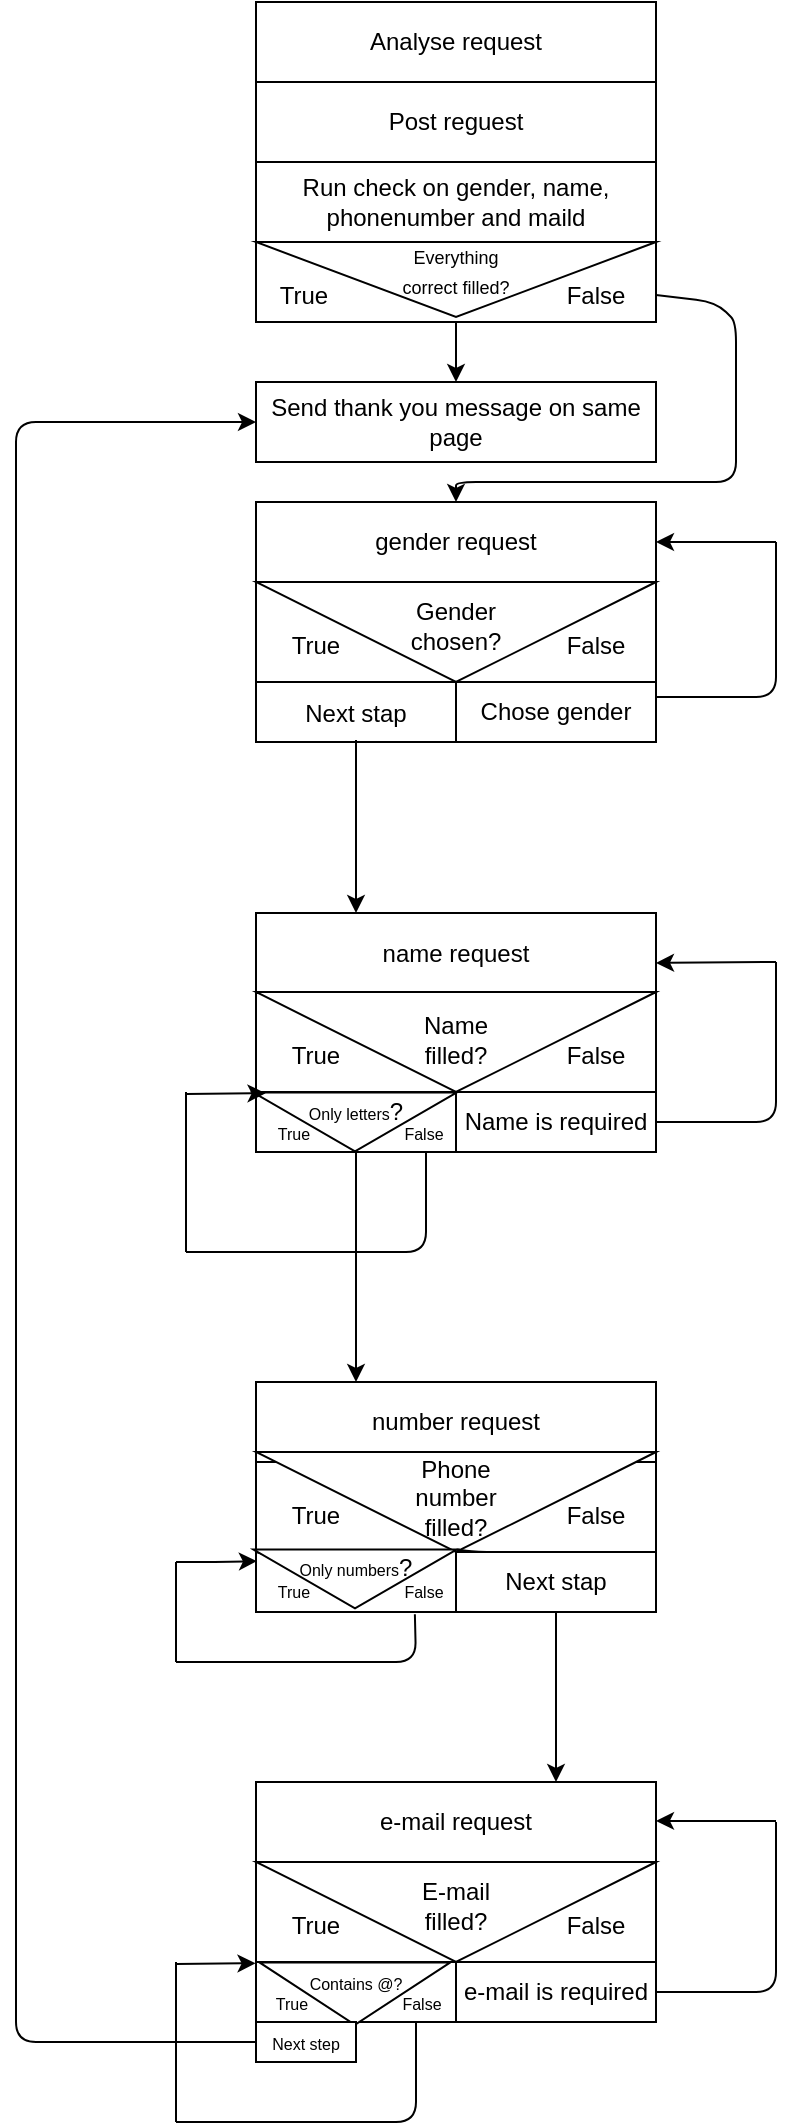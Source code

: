 <mxfile>
    <diagram id="vBuSyVvPsO7x2Zwah3t9" name="Page-1">
        <mxGraphModel dx="2186" dy="1364" grid="1" gridSize="10" guides="1" tooltips="1" connect="1" arrows="1" fold="1" page="1" pageScale="1" pageWidth="827" pageHeight="1169" math="0" shadow="0">
            <root>
                <mxCell id="0"/>
                <mxCell id="1" parent="0"/>
                <mxCell id="2" value="" style="rounded=0;whiteSpace=wrap;html=1;" vertex="1" parent="1">
                    <mxGeometry x="220" y="295" width="200" height="120" as="geometry"/>
                </mxCell>
                <mxCell id="4" value="gender request" style="rounded=0;whiteSpace=wrap;html=1;" vertex="1" parent="1">
                    <mxGeometry x="220" y="295" width="200" height="40" as="geometry"/>
                </mxCell>
                <mxCell id="5" value="" style="triangle;whiteSpace=wrap;html=1;rotation=90;" vertex="1" parent="1">
                    <mxGeometry x="295" y="260" width="50" height="200" as="geometry"/>
                </mxCell>
                <mxCell id="6" value="Gender chosen?" style="text;html=1;strokeColor=none;fillColor=none;align=center;verticalAlign=middle;whiteSpace=wrap;rounded=0;" vertex="1" parent="1">
                    <mxGeometry x="290" y="343.5" width="60" height="27" as="geometry"/>
                </mxCell>
                <mxCell id="9" value="" style="endArrow=none;html=1;entryX=1;entryY=0;entryDx=0;entryDy=0;exitX=0;exitY=0;exitDx=0;exitDy=0;" edge="1" parent="1" source="12" target="13">
                    <mxGeometry width="50" height="50" relative="1" as="geometry">
                        <mxPoint x="218" y="385" as="sourcePoint"/>
                        <mxPoint x="430" y="385" as="targetPoint"/>
                        <Array as="points">
                            <mxPoint x="330" y="385"/>
                        </Array>
                    </mxGeometry>
                </mxCell>
                <mxCell id="10" value="True" style="text;html=1;strokeColor=none;fillColor=none;align=center;verticalAlign=middle;whiteSpace=wrap;rounded=0;" vertex="1" parent="1">
                    <mxGeometry x="220" y="353.5" width="60" height="27" as="geometry"/>
                </mxCell>
                <mxCell id="11" value="False" style="text;html=1;strokeColor=none;fillColor=none;align=center;verticalAlign=middle;whiteSpace=wrap;rounded=0;" vertex="1" parent="1">
                    <mxGeometry x="360" y="353.5" width="60" height="27" as="geometry"/>
                </mxCell>
                <mxCell id="12" value="" style="rounded=0;whiteSpace=wrap;html=1;" vertex="1" parent="1">
                    <mxGeometry x="220" y="385" width="100" height="30" as="geometry"/>
                </mxCell>
                <mxCell id="13" value="Chose gender" style="rounded=0;whiteSpace=wrap;html=1;" vertex="1" parent="1">
                    <mxGeometry x="320" y="385" width="100" height="30" as="geometry"/>
                </mxCell>
                <mxCell id="14" value="" style="rounded=0;whiteSpace=wrap;html=1;" vertex="1" parent="1">
                    <mxGeometry x="220" y="505" width="200" height="115" as="geometry"/>
                </mxCell>
                <mxCell id="16" value="name request" style="rounded=0;whiteSpace=wrap;html=1;" vertex="1" parent="1">
                    <mxGeometry x="220" y="500.5" width="200" height="40" as="geometry"/>
                </mxCell>
                <mxCell id="17" value="" style="triangle;whiteSpace=wrap;html=1;rotation=90;" vertex="1" parent="1">
                    <mxGeometry x="295" y="465" width="50" height="200" as="geometry"/>
                </mxCell>
                <mxCell id="19" value="" style="endArrow=none;html=1;entryX=1;entryY=0;entryDx=0;entryDy=0;exitX=0;exitY=0;exitDx=0;exitDy=0;" edge="1" parent="1" source="22" target="23">
                    <mxGeometry width="50" height="50" relative="1" as="geometry">
                        <mxPoint x="218" y="590" as="sourcePoint"/>
                        <mxPoint x="430" y="590" as="targetPoint"/>
                        <Array as="points">
                            <mxPoint x="330" y="590"/>
                        </Array>
                    </mxGeometry>
                </mxCell>
                <mxCell id="20" value="True" style="text;html=1;strokeColor=none;fillColor=none;align=center;verticalAlign=middle;whiteSpace=wrap;rounded=0;" vertex="1" parent="1">
                    <mxGeometry x="220" y="558.5" width="60" height="27" as="geometry"/>
                </mxCell>
                <mxCell id="21" value="False" style="text;html=1;strokeColor=none;fillColor=none;align=center;verticalAlign=middle;whiteSpace=wrap;rounded=0;" vertex="1" parent="1">
                    <mxGeometry x="360" y="558.5" width="60" height="27" as="geometry"/>
                </mxCell>
                <mxCell id="22" value="" style="rounded=0;whiteSpace=wrap;html=1;" vertex="1" parent="1">
                    <mxGeometry x="220" y="590" width="100" height="30" as="geometry"/>
                </mxCell>
                <mxCell id="23" value="Name is required" style="rounded=0;whiteSpace=wrap;html=1;" vertex="1" parent="1">
                    <mxGeometry x="320" y="590" width="100" height="30" as="geometry"/>
                </mxCell>
                <mxCell id="83" style="edgeStyle=none;html=1;entryX=0.25;entryY=0;entryDx=0;entryDy=0;fontSize=8;" edge="1" parent="1" target="44">
                    <mxGeometry relative="1" as="geometry">
                        <mxPoint x="270" y="618.5" as="sourcePoint"/>
                    </mxGeometry>
                </mxCell>
                <mxCell id="82" style="edgeStyle=none;html=1;entryX=0.25;entryY=0;entryDx=0;entryDy=0;fontSize=8;" edge="1" parent="1" source="25" target="16">
                    <mxGeometry relative="1" as="geometry"/>
                </mxCell>
                <mxCell id="25" value="Next stap" style="text;html=1;strokeColor=none;fillColor=none;align=center;verticalAlign=middle;whiteSpace=wrap;rounded=0;" vertex="1" parent="1">
                    <mxGeometry x="240" y="387" width="60" height="27" as="geometry"/>
                </mxCell>
                <mxCell id="26" value="" style="rounded=0;whiteSpace=wrap;html=1;" vertex="1" parent="1">
                    <mxGeometry x="220" y="935" width="200" height="120" as="geometry"/>
                </mxCell>
                <mxCell id="28" value="e-mail request" style="rounded=0;whiteSpace=wrap;html=1;" vertex="1" parent="1">
                    <mxGeometry x="220" y="935" width="200" height="40" as="geometry"/>
                </mxCell>
                <mxCell id="29" value="" style="triangle;whiteSpace=wrap;html=1;rotation=90;" vertex="1" parent="1">
                    <mxGeometry x="295" y="900" width="50" height="200" as="geometry"/>
                </mxCell>
                <mxCell id="30" value="E-mail filled?" style="text;html=1;strokeColor=none;fillColor=none;align=center;verticalAlign=middle;whiteSpace=wrap;rounded=0;" vertex="1" parent="1">
                    <mxGeometry x="290" y="983.5" width="60" height="27" as="geometry"/>
                </mxCell>
                <mxCell id="31" value="" style="endArrow=none;html=1;entryX=1;entryY=0;entryDx=0;entryDy=0;exitX=0;exitY=0;exitDx=0;exitDy=0;" edge="1" parent="1" source="34" target="35">
                    <mxGeometry width="50" height="50" relative="1" as="geometry">
                        <mxPoint x="218" y="1025" as="sourcePoint"/>
                        <mxPoint x="430" y="1025" as="targetPoint"/>
                        <Array as="points">
                            <mxPoint x="330" y="1025"/>
                        </Array>
                    </mxGeometry>
                </mxCell>
                <mxCell id="32" value="True" style="text;html=1;strokeColor=none;fillColor=none;align=center;verticalAlign=middle;whiteSpace=wrap;rounded=0;" vertex="1" parent="1">
                    <mxGeometry x="220" y="993.5" width="60" height="27" as="geometry"/>
                </mxCell>
                <mxCell id="33" value="False" style="text;html=1;strokeColor=none;fillColor=none;align=center;verticalAlign=middle;whiteSpace=wrap;rounded=0;" vertex="1" parent="1">
                    <mxGeometry x="360" y="993.5" width="60" height="27" as="geometry"/>
                </mxCell>
                <mxCell id="34" value="" style="rounded=0;whiteSpace=wrap;html=1;" vertex="1" parent="1">
                    <mxGeometry x="220" y="1025" width="100" height="30" as="geometry"/>
                </mxCell>
                <mxCell id="35" value="e-mail is required" style="rounded=0;whiteSpace=wrap;html=1;" vertex="1" parent="1">
                    <mxGeometry x="320" y="1025" width="100" height="30" as="geometry"/>
                </mxCell>
                <mxCell id="39" style="edgeStyle=none;html=1;exitX=0.5;exitY=1;exitDx=0;exitDy=0;" edge="1" parent="1" source="38" target="103">
                    <mxGeometry relative="1" as="geometry"/>
                </mxCell>
                <mxCell id="38" value="Analyse request" style="rounded=0;whiteSpace=wrap;html=1;" vertex="1" parent="1">
                    <mxGeometry x="220" y="45" width="200" height="40" as="geometry"/>
                </mxCell>
                <mxCell id="42" value="" style="rounded=0;whiteSpace=wrap;html=1;" vertex="1" parent="1">
                    <mxGeometry x="220" y="735" width="200" height="115" as="geometry"/>
                </mxCell>
                <mxCell id="44" value="number request" style="rounded=0;whiteSpace=wrap;html=1;" vertex="1" parent="1">
                    <mxGeometry x="220" y="735" width="200" height="40" as="geometry"/>
                </mxCell>
                <mxCell id="45" value="" style="triangle;whiteSpace=wrap;html=1;rotation=90;" vertex="1" parent="1">
                    <mxGeometry x="295" y="695" width="50" height="200" as="geometry"/>
                </mxCell>
                <mxCell id="46" value="Phone number filled?" style="text;html=1;strokeColor=none;fillColor=none;align=center;verticalAlign=middle;whiteSpace=wrap;rounded=0;" vertex="1" parent="1">
                    <mxGeometry x="290" y="779" width="60" height="27" as="geometry"/>
                </mxCell>
                <mxCell id="47" value="" style="endArrow=none;html=1;entryX=1;entryY=0;entryDx=0;entryDy=0;exitX=0;exitY=0;exitDx=0;exitDy=0;startArrow=none;" edge="1" parent="1" source="72" target="51">
                    <mxGeometry width="50" height="50" relative="1" as="geometry">
                        <mxPoint x="220" y="820" as="sourcePoint"/>
                        <mxPoint x="430" y="820" as="targetPoint"/>
                        <Array as="points">
                            <mxPoint x="330" y="820"/>
                        </Array>
                    </mxGeometry>
                </mxCell>
                <mxCell id="48" value="True" style="text;html=1;strokeColor=none;fillColor=none;align=center;verticalAlign=middle;whiteSpace=wrap;rounded=0;" vertex="1" parent="1">
                    <mxGeometry x="220" y="788.5" width="60" height="27" as="geometry"/>
                </mxCell>
                <mxCell id="49" value="False" style="text;html=1;strokeColor=none;fillColor=none;align=center;verticalAlign=middle;whiteSpace=wrap;rounded=0;" vertex="1" parent="1">
                    <mxGeometry x="360" y="788.5" width="60" height="27" as="geometry"/>
                </mxCell>
                <mxCell id="85" style="edgeStyle=none;html=1;entryX=0.75;entryY=0;entryDx=0;entryDy=0;fontSize=8;" edge="1" parent="1" source="51" target="28">
                    <mxGeometry relative="1" as="geometry"/>
                </mxCell>
                <mxCell id="51" value="Next stap" style="rounded=0;whiteSpace=wrap;html=1;" vertex="1" parent="1">
                    <mxGeometry x="320" y="820" width="100" height="30" as="geometry"/>
                </mxCell>
                <mxCell id="55" value="" style="endArrow=none;html=1;exitX=1;exitY=0.5;exitDx=0;exitDy=0;" edge="1" parent="1" source="23">
                    <mxGeometry width="50" height="50" relative="1" as="geometry">
                        <mxPoint x="350" y="440" as="sourcePoint"/>
                        <mxPoint x="480" y="525" as="targetPoint"/>
                        <Array as="points">
                            <mxPoint x="480" y="605"/>
                        </Array>
                    </mxGeometry>
                </mxCell>
                <mxCell id="56" value="" style="endArrow=classic;html=1;entryX=1;entryY=0.624;entryDx=0;entryDy=0;entryPerimeter=0;" edge="1" parent="1" target="16">
                    <mxGeometry width="50" height="50" relative="1" as="geometry">
                        <mxPoint x="480" y="525" as="sourcePoint"/>
                        <mxPoint x="400" y="390" as="targetPoint"/>
                    </mxGeometry>
                </mxCell>
                <mxCell id="57" value="" style="endArrow=none;html=1;exitX=1;exitY=0.5;exitDx=0;exitDy=0;" edge="1" parent="1">
                    <mxGeometry width="50" height="50" relative="1" as="geometry">
                        <mxPoint x="420" y="392.5" as="sourcePoint"/>
                        <mxPoint x="480" y="315" as="targetPoint"/>
                        <Array as="points">
                            <mxPoint x="480" y="392.5"/>
                        </Array>
                    </mxGeometry>
                </mxCell>
                <mxCell id="58" value="" style="endArrow=classic;html=1;entryX=1;entryY=0.5;entryDx=0;entryDy=0;" edge="1" parent="1" target="4">
                    <mxGeometry width="50" height="50" relative="1" as="geometry">
                        <mxPoint x="480" y="315" as="sourcePoint"/>
                        <mxPoint x="420" y="277.5" as="targetPoint"/>
                    </mxGeometry>
                </mxCell>
                <mxCell id="59" value="" style="endArrow=none;html=1;exitX=1;exitY=0.5;exitDx=0;exitDy=0;" edge="1" parent="1">
                    <mxGeometry width="50" height="50" relative="1" as="geometry">
                        <mxPoint x="420" y="1040" as="sourcePoint"/>
                        <mxPoint x="480" y="955" as="targetPoint"/>
                        <Array as="points">
                            <mxPoint x="480" y="1040"/>
                        </Array>
                    </mxGeometry>
                </mxCell>
                <mxCell id="60" value="" style="endArrow=classic;html=1;entryX=1;entryY=0.75;entryDx=0;entryDy=0;" edge="1" parent="1">
                    <mxGeometry width="50" height="50" relative="1" as="geometry">
                        <mxPoint x="480" y="954.44" as="sourcePoint"/>
                        <mxPoint x="420" y="954.44" as="targetPoint"/>
                    </mxGeometry>
                </mxCell>
                <mxCell id="73" value="" style="endArrow=none;html=1;entryX=1;entryY=0;entryDx=0;entryDy=0;exitX=0;exitY=0;exitDx=0;exitDy=0;" edge="1" parent="1" target="72">
                    <mxGeometry width="50" height="50" relative="1" as="geometry">
                        <mxPoint x="220" y="820" as="sourcePoint"/>
                        <mxPoint x="420" y="820" as="targetPoint"/>
                        <Array as="points"/>
                    </mxGeometry>
                </mxCell>
                <mxCell id="72" value="" style="triangle;whiteSpace=wrap;html=1;rotation=90;" vertex="1" parent="1">
                    <mxGeometry x="254.78" y="782.73" width="29.44" height="101.5" as="geometry"/>
                </mxCell>
                <mxCell id="52" value="&lt;font style=&quot;font-size: 8px;&quot;&gt;Only numbers&lt;/font&gt;?" style="text;html=1;strokeColor=none;fillColor=none;align=center;verticalAlign=middle;whiteSpace=wrap;rounded=0;" vertex="1" parent="1">
                    <mxGeometry x="239.5" y="814.5" width="60" height="27" as="geometry"/>
                </mxCell>
                <mxCell id="74" value="&lt;font style=&quot;font-size: 8px;&quot;&gt;False&lt;/font&gt;" style="text;html=1;strokeColor=none;fillColor=none;align=center;verticalAlign=middle;whiteSpace=wrap;rounded=0;" vertex="1" parent="1">
                    <mxGeometry x="274" y="825" width="60" height="27" as="geometry"/>
                </mxCell>
                <mxCell id="75" value="&lt;font style=&quot;font-size: 8px;&quot;&gt;True&lt;/font&gt;" style="text;html=1;strokeColor=none;fillColor=none;align=center;verticalAlign=middle;whiteSpace=wrap;rounded=0;" vertex="1" parent="1">
                    <mxGeometry x="209" y="825" width="60" height="27" as="geometry"/>
                </mxCell>
                <mxCell id="78" value="" style="endArrow=none;html=1;entryX=0.424;entryY=0.966;entryDx=0;entryDy=0;entryPerimeter=0;" edge="1" parent="1" target="74">
                    <mxGeometry width="50" height="50" relative="1" as="geometry">
                        <mxPoint x="180" y="875" as="sourcePoint"/>
                        <mxPoint x="300" y="855" as="targetPoint"/>
                        <Array as="points">
                            <mxPoint x="300" y="875"/>
                        </Array>
                    </mxGeometry>
                </mxCell>
                <mxCell id="79" value="" style="endArrow=none;html=1;" edge="1" parent="1">
                    <mxGeometry width="50" height="50" relative="1" as="geometry">
                        <mxPoint x="180" y="825" as="sourcePoint"/>
                        <mxPoint x="180" y="875" as="targetPoint"/>
                        <Array as="points">
                            <mxPoint x="180" y="845"/>
                        </Array>
                    </mxGeometry>
                </mxCell>
                <mxCell id="80" value="" style="endArrow=classic;html=1;entryX=0.191;entryY=-0.015;entryDx=0;entryDy=0;entryPerimeter=0;" edge="1" parent="1" target="75">
                    <mxGeometry width="50" height="50" relative="1" as="geometry">
                        <mxPoint x="180" y="825" as="sourcePoint"/>
                        <mxPoint x="200" y="830" as="targetPoint"/>
                        <Array as="points">
                            <mxPoint x="200" y="825"/>
                        </Array>
                    </mxGeometry>
                </mxCell>
                <mxCell id="18" value="Name filled?" style="text;html=1;strokeColor=none;fillColor=none;align=center;verticalAlign=middle;whiteSpace=wrap;rounded=0;" vertex="1" parent="1">
                    <mxGeometry x="290" y="550.5" width="60" height="27" as="geometry"/>
                </mxCell>
                <mxCell id="90" value="" style="triangle;whiteSpace=wrap;html=1;fontSize=8;rotation=90;" vertex="1" parent="1">
                    <mxGeometry x="253.87" y="993.09" width="31.18" height="95.45" as="geometry"/>
                </mxCell>
                <mxCell id="36" value="&lt;font style=&quot;font-size: 8px;&quot;&gt;Contains @?&lt;/font&gt;" style="text;html=1;strokeColor=none;fillColor=none;align=center;verticalAlign=middle;whiteSpace=wrap;rounded=0;" vertex="1" parent="1">
                    <mxGeometry x="240" y="1024" width="60" height="22.5" as="geometry"/>
                </mxCell>
                <mxCell id="91" value="&lt;font style=&quot;font-size: 8px;&quot;&gt;False&lt;/font&gt;" style="text;html=1;strokeColor=none;fillColor=none;align=center;verticalAlign=middle;whiteSpace=wrap;rounded=0;" vertex="1" parent="1">
                    <mxGeometry x="272.96" y="1031" width="60" height="27" as="geometry"/>
                </mxCell>
                <mxCell id="92" value="&lt;font style=&quot;font-size: 8px;&quot;&gt;True&lt;/font&gt;" style="text;html=1;strokeColor=none;fillColor=none;align=center;verticalAlign=middle;whiteSpace=wrap;rounded=0;" vertex="1" parent="1">
                    <mxGeometry x="207.96" y="1031" width="60" height="27" as="geometry"/>
                </mxCell>
                <mxCell id="94" value="" style="endArrow=none;html=1;" edge="1" parent="1">
                    <mxGeometry width="50" height="50" relative="1" as="geometry">
                        <mxPoint x="180" y="1105.0" as="sourcePoint"/>
                        <mxPoint x="300.0" y="1055.0" as="targetPoint"/>
                        <Array as="points">
                            <mxPoint x="300" y="1105"/>
                        </Array>
                    </mxGeometry>
                </mxCell>
                <mxCell id="95" value="" style="endArrow=none;html=1;" edge="1" parent="1">
                    <mxGeometry width="50" height="50" relative="1" as="geometry">
                        <mxPoint x="180" y="1025.0" as="sourcePoint"/>
                        <mxPoint x="180" y="1105.0" as="targetPoint"/>
                        <Array as="points">
                            <mxPoint x="180" y="1075"/>
                        </Array>
                    </mxGeometry>
                </mxCell>
                <mxCell id="96" value="" style="endArrow=classic;html=1;entryX=0.063;entryY=0.99;entryDx=0;entryDy=0;entryPerimeter=0;" edge="1" parent="1">
                    <mxGeometry width="50" height="50" relative="1" as="geometry">
                        <mxPoint x="180" y="1026" as="sourcePoint"/>
                        <mxPoint x="219.765" y="1025.615" as="targetPoint"/>
                    </mxGeometry>
                </mxCell>
                <mxCell id="98" value="" style="rounded=0;whiteSpace=wrap;html=1;" vertex="1" parent="1">
                    <mxGeometry x="220" y="1055" width="50" height="20" as="geometry"/>
                </mxCell>
                <mxCell id="127" style="edgeStyle=none;html=1;fontSize=9;entryX=0;entryY=0.5;entryDx=0;entryDy=0;" edge="1" parent="1" target="103">
                    <mxGeometry relative="1" as="geometry">
                        <mxPoint x="130" y="225" as="targetPoint"/>
                        <mxPoint x="220" y="1065" as="sourcePoint"/>
                        <Array as="points">
                            <mxPoint x="100" y="1065"/>
                            <mxPoint x="100" y="255"/>
                        </Array>
                    </mxGeometry>
                </mxCell>
                <mxCell id="101" value="&lt;span style=&quot;font-size: 8px;&quot;&gt;Next step&lt;/span&gt;" style="text;html=1;strokeColor=none;fillColor=none;align=center;verticalAlign=middle;whiteSpace=wrap;rounded=0;" vertex="1" parent="1">
                    <mxGeometry x="215" y="1051.5" width="60" height="27" as="geometry"/>
                </mxCell>
                <mxCell id="103" value="Send thank you message on same page" style="rounded=0;whiteSpace=wrap;html=1;" vertex="1" parent="1">
                    <mxGeometry x="220" y="235" width="200" height="40" as="geometry"/>
                </mxCell>
                <mxCell id="104" value="" style="triangle;whiteSpace=wrap;html=1;rotation=90;" vertex="1" parent="1">
                    <mxGeometry x="254.78" y="554.25" width="29.44" height="101.5" as="geometry"/>
                </mxCell>
                <mxCell id="105" value="&lt;font style=&quot;font-size: 8px;&quot;&gt;Only letters&lt;/font&gt;?" style="text;html=1;strokeColor=none;fillColor=none;align=center;verticalAlign=middle;whiteSpace=wrap;rounded=0;" vertex="1" parent="1">
                    <mxGeometry x="239.5" y="586.02" width="60" height="27" as="geometry"/>
                </mxCell>
                <mxCell id="106" value="&lt;font style=&quot;font-size: 8px;&quot;&gt;False&lt;/font&gt;" style="text;html=1;strokeColor=none;fillColor=none;align=center;verticalAlign=middle;whiteSpace=wrap;rounded=0;" vertex="1" parent="1">
                    <mxGeometry x="274" y="596.52" width="60" height="27" as="geometry"/>
                </mxCell>
                <mxCell id="107" value="&lt;font style=&quot;font-size: 8px;&quot;&gt;True&lt;/font&gt;" style="text;html=1;strokeColor=none;fillColor=none;align=center;verticalAlign=middle;whiteSpace=wrap;rounded=0;rotation=0;" vertex="1" parent="1">
                    <mxGeometry x="209" y="596.52" width="60" height="27" as="geometry"/>
                </mxCell>
                <mxCell id="112" value="" style="endArrow=none;html=1;" edge="1" parent="1">
                    <mxGeometry width="50" height="50" relative="1" as="geometry">
                        <mxPoint x="185" y="670" as="sourcePoint"/>
                        <mxPoint x="305.0" y="620" as="targetPoint"/>
                        <Array as="points">
                            <mxPoint x="305" y="670"/>
                        </Array>
                    </mxGeometry>
                </mxCell>
                <mxCell id="113" value="" style="endArrow=none;html=1;" edge="1" parent="1">
                    <mxGeometry width="50" height="50" relative="1" as="geometry">
                        <mxPoint x="185" y="590" as="sourcePoint"/>
                        <mxPoint x="185" y="670" as="targetPoint"/>
                        <Array as="points">
                            <mxPoint x="185" y="640"/>
                        </Array>
                    </mxGeometry>
                </mxCell>
                <mxCell id="114" value="" style="endArrow=classic;html=1;entryX=0.063;entryY=0.99;entryDx=0;entryDy=0;entryPerimeter=0;" edge="1" parent="1">
                    <mxGeometry width="50" height="50" relative="1" as="geometry">
                        <mxPoint x="185" y="591" as="sourcePoint"/>
                        <mxPoint x="224.765" y="590.615" as="targetPoint"/>
                    </mxGeometry>
                </mxCell>
                <mxCell id="119" value="Post reguest" style="rounded=0;whiteSpace=wrap;html=1;" vertex="1" parent="1">
                    <mxGeometry x="220" y="85" width="200" height="40" as="geometry"/>
                </mxCell>
                <mxCell id="120" value="Run check on gender, name, phonenumber and maild" style="rounded=0;whiteSpace=wrap;html=1;" vertex="1" parent="1">
                    <mxGeometry x="220" y="125" width="200" height="40" as="geometry"/>
                </mxCell>
                <mxCell id="121" value="" style="rounded=0;whiteSpace=wrap;html=1;" vertex="1" parent="1">
                    <mxGeometry x="220" y="165" width="200" height="40" as="geometry"/>
                </mxCell>
                <mxCell id="122" value="" style="triangle;whiteSpace=wrap;html=1;rotation=90;" vertex="1" parent="1">
                    <mxGeometry x="301.25" y="83.75" width="37.5" height="200" as="geometry"/>
                </mxCell>
                <mxCell id="123" value="&lt;font style=&quot;font-size: 9px;&quot;&gt;Everything correct filled?&lt;/font&gt;" style="text;html=1;strokeColor=none;fillColor=none;align=center;verticalAlign=middle;whiteSpace=wrap;rounded=0;" vertex="1" parent="1">
                    <mxGeometry x="290" y="165" width="60" height="27" as="geometry"/>
                </mxCell>
                <mxCell id="124" value="True" style="text;html=1;strokeColor=none;fillColor=none;align=center;verticalAlign=middle;whiteSpace=wrap;rounded=0;" vertex="1" parent="1">
                    <mxGeometry x="214" y="178" width="60" height="27" as="geometry"/>
                </mxCell>
                <mxCell id="126" style="edgeStyle=none;html=1;entryX=0.5;entryY=0;entryDx=0;entryDy=0;fontSize=9;exitX=1;exitY=0.5;exitDx=0;exitDy=0;" edge="1" parent="1" source="125" target="4">
                    <mxGeometry relative="1" as="geometry">
                        <mxPoint x="430" y="195" as="sourcePoint"/>
                        <Array as="points">
                            <mxPoint x="450" y="195"/>
                            <mxPoint x="460" y="205"/>
                            <mxPoint x="460" y="235"/>
                            <mxPoint x="460" y="285"/>
                            <mxPoint x="320" y="285"/>
                        </Array>
                    </mxGeometry>
                </mxCell>
                <mxCell id="125" value="False" style="text;html=1;strokeColor=none;fillColor=none;align=center;verticalAlign=middle;whiteSpace=wrap;rounded=0;" vertex="1" parent="1">
                    <mxGeometry x="360" y="178" width="60" height="27" as="geometry"/>
                </mxCell>
            </root>
        </mxGraphModel>
    </diagram>
</mxfile>